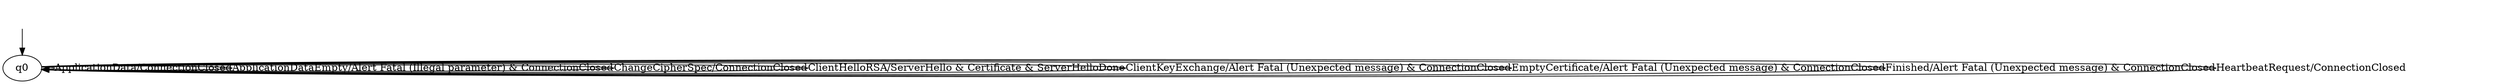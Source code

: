 digraph h0 {
q0 [label="q0"];
q0 -> q0 [label="ApplicationData/ConnectionClosed"];
q0 -> q0 [label="ApplicationDataEmpty/Alert Fatal (Illegal parameter) & ConnectionClosed"];
q0 -> q0 [label="ChangeCipherSpec/ConnectionClosed"];
q0 -> q0 [label="ClientHelloRSA/ServerHello & Certificate & ServerHelloDone"];
q0 -> q0 [label="ClientKeyExchange/Alert Fatal (Unexpected message) & ConnectionClosed"];
q0 -> q0 [label="EmptyCertificate/Alert Fatal (Unexpected message) & ConnectionClosed"];
q0 -> q0 [label="Finished/Alert Fatal (Unexpected message) & ConnectionClosed"];
q0 -> q0 [label="HeartbeatRequest/ConnectionClosed"];
__start0 [shape=none, label=""];
__start0 -> q0 [label=""];
}
